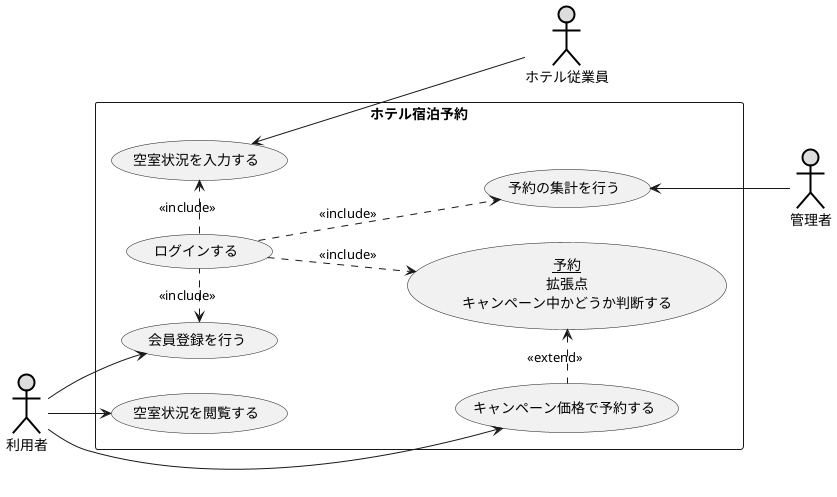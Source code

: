 @startuml ユースケース図
left to right direction
actor 利用者 #DDDDDD;line:black;line.bold;
actor ホテル従業員 #DDDDDD;line:black;line.bold;
actor 管理者 #DDDDDD;line:black;line.bold;
rectangle ホテル宿泊予約 {
usecase 空室状況を閲覧する   
usecase 空室状況を入力する
usecase 予約の集計を行う
usecase ログインする
usecase 会員登録を行う
usecase (<u>予約</u>\n拡張点\nキャンペーン中かどうか判断する) as input
usecase キャンペーン価格で予約する
}
input <. (キャンペーン価格で予約する) : <<extend>>
利用者 ---> キャンペーン価格で予約する
利用者 --> 会員登録を行う
利用者 --> 空室状況を閲覧する
ログインする ..> 予約の集計を行う : << include >>
ログインする ..> input : << include >>
会員登録を行う <. ログインする : << include >>
予約の集計を行う <-- 管理者
空室状況を入力する <-- ホテル従業員
ログインする .right.> 空室状況を入力する : << include >>
@enduml
